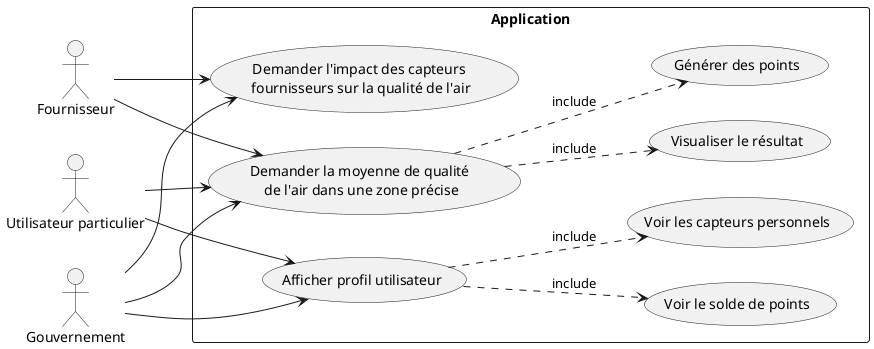 @startuml

left to right direction

' Acteurs
actor "Gouvernement" as gouv
actor "Fournisseur" as fourn
actor "Utilisateur particulier" as user


rectangle Application {
    usecase "Demander la moyenne de qualité \nde l'air dans une zone précise" as demanderQualiteZone
    usecase "Visualiser le résultat" as visuRes
    usecase "Générer des points" as genPoints

    usecase "Afficher profil utilisateur" as showProfile
    usecase "Voir le solde de points" as showPoints
    usecase "Voir les capteurs personnels" as showUserSensors

    usecase "Demander l'impact des capteurs \nfournisseurs sur la qualité de l'air" as demanderImpact
}

gouv --> demanderQualiteZone
fourn --> demanderQualiteZone
user --> demanderQualiteZone

demanderQualiteZone ..> visuRes : "include"
demanderQualiteZone ..> genPoints : "include"

gouv --> showProfile
user --> showProfile

showProfile ..> showPoints : include
showProfile ..> showUserSensors : include

gouv --> demanderImpact
fourn --> demanderImpact

@enduml

